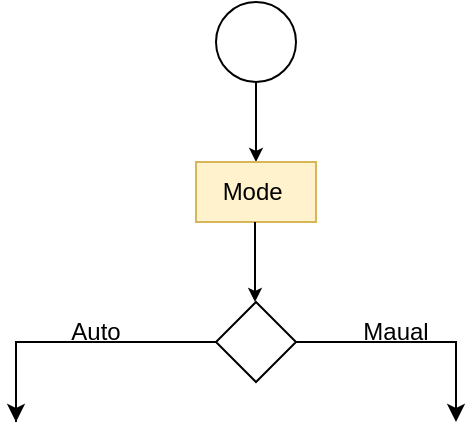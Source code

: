 <mxfile version="21.2.1" type="github">
  <diagram name="Page-1" id="tgUOiR3Hos9rOQxks_3F">
    <mxGraphModel dx="880" dy="452" grid="1" gridSize="10" guides="1" tooltips="1" connect="1" arrows="1" fold="1" page="1" pageScale="1" pageWidth="850" pageHeight="1100" math="0" shadow="0">
      <root>
        <mxCell id="0" />
        <mxCell id="1" parent="0" />
        <mxCell id="Vnd3opRg4_42cTD1SjwB-1" value="" style="ellipse;whiteSpace=wrap;html=1;aspect=fixed;" parent="1" vertex="1">
          <mxGeometry x="400" y="240" width="40" height="40" as="geometry" />
        </mxCell>
        <mxCell id="Vnd3opRg4_42cTD1SjwB-2" value="" style="endArrow=classic;html=1;rounded=0;exitX=0.5;exitY=1;exitDx=0;exitDy=0;endSize=4;" parent="1" source="Vnd3opRg4_42cTD1SjwB-1" edge="1">
          <mxGeometry width="50" height="50" relative="1" as="geometry">
            <mxPoint x="400" y="260" as="sourcePoint" />
            <mxPoint x="420" y="320" as="targetPoint" />
          </mxGeometry>
        </mxCell>
        <mxCell id="Vnd3opRg4_42cTD1SjwB-3" value="Mode&amp;nbsp;" style="text;html=1;strokeColor=#d6b656;fillColor=#fff2cc;align=center;verticalAlign=middle;whiteSpace=wrap;rounded=0;" parent="1" vertex="1">
          <mxGeometry x="390" y="320" width="60" height="30" as="geometry" />
        </mxCell>
        <mxCell id="Vnd3opRg4_42cTD1SjwB-4" value="" style="endArrow=classic;html=1;rounded=0;exitX=0.5;exitY=1;exitDx=0;exitDy=0;endSize=4;" parent="1" edge="1">
          <mxGeometry width="50" height="50" relative="1" as="geometry">
            <mxPoint x="419.5" y="350" as="sourcePoint" />
            <mxPoint x="419.5" y="390" as="targetPoint" />
          </mxGeometry>
        </mxCell>
        <mxCell id="Vnd3opRg4_42cTD1SjwB-5" value="" style="rhombus;whiteSpace=wrap;html=1;" parent="1" vertex="1">
          <mxGeometry x="400" y="390" width="40" height="40" as="geometry" />
        </mxCell>
        <mxCell id="Vnd3opRg4_42cTD1SjwB-6" value="Auto" style="text;html=1;strokeColor=none;fillColor=none;align=center;verticalAlign=middle;whiteSpace=wrap;rounded=0;" parent="1" vertex="1">
          <mxGeometry x="310" y="390" width="60" height="30" as="geometry" />
        </mxCell>
        <mxCell id="Vnd3opRg4_42cTD1SjwB-7" value="Maual" style="text;html=1;strokeColor=none;fillColor=none;align=center;verticalAlign=middle;whiteSpace=wrap;rounded=0;" parent="1" vertex="1">
          <mxGeometry x="460" y="390" width="60" height="30" as="geometry" />
        </mxCell>
        <mxCell id="Vnd3opRg4_42cTD1SjwB-8" value="" style="endArrow=none;html=1;rounded=0;" parent="1" edge="1">
          <mxGeometry width="50" height="50" relative="1" as="geometry">
            <mxPoint x="300" y="450" as="sourcePoint" />
            <mxPoint x="400" y="410" as="targetPoint" />
            <Array as="points">
              <mxPoint x="300" y="410" />
            </Array>
          </mxGeometry>
        </mxCell>
        <mxCell id="Vnd3opRg4_42cTD1SjwB-10" value="" style="endArrow=classic;html=1;rounded=0;" parent="1" edge="1">
          <mxGeometry width="50" height="50" relative="1" as="geometry">
            <mxPoint x="300" y="410" as="sourcePoint" />
            <mxPoint x="300" y="450" as="targetPoint" />
          </mxGeometry>
        </mxCell>
        <mxCell id="Vnd3opRg4_42cTD1SjwB-11" value="" style="endArrow=classic;html=1;rounded=0;exitX=1;exitY=0.5;exitDx=0;exitDy=0;" parent="1" source="Vnd3opRg4_42cTD1SjwB-5" edge="1">
          <mxGeometry width="50" height="50" relative="1" as="geometry">
            <mxPoint x="520" y="410" as="sourcePoint" />
            <mxPoint x="520" y="450" as="targetPoint" />
            <Array as="points">
              <mxPoint x="520" y="410" />
            </Array>
          </mxGeometry>
        </mxCell>
      </root>
    </mxGraphModel>
  </diagram>
</mxfile>
